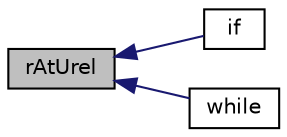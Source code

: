 digraph "rAtUrel"
{
  bgcolor="transparent";
  edge [fontname="Helvetica",fontsize="10",labelfontname="Helvetica",labelfontsize="10"];
  node [fontname="Helvetica",fontsize="10",shape=record];
  rankdir="LR";
  Node10 [label="rAtUrel",height=0.2,width=0.4,color="black", fillcolor="grey75", style="filled", fontcolor="black"];
  Node10 -> Node11 [dir="back",color="midnightblue",fontsize="10",style="solid",fontname="Helvetica"];
  Node11 [label="if",height=0.2,width=0.4,color="black",URL="$a39263.html#a51a6e1697d23e2077ab4d9b2b12f2d54"];
  Node10 -> Node12 [dir="back",color="midnightblue",fontsize="10",style="solid",fontname="Helvetica"];
  Node12 [label="while",height=0.2,width=0.4,color="black",URL="$a39263.html#ab13470e79e249d04c443bf59be9ff31d"];
}
